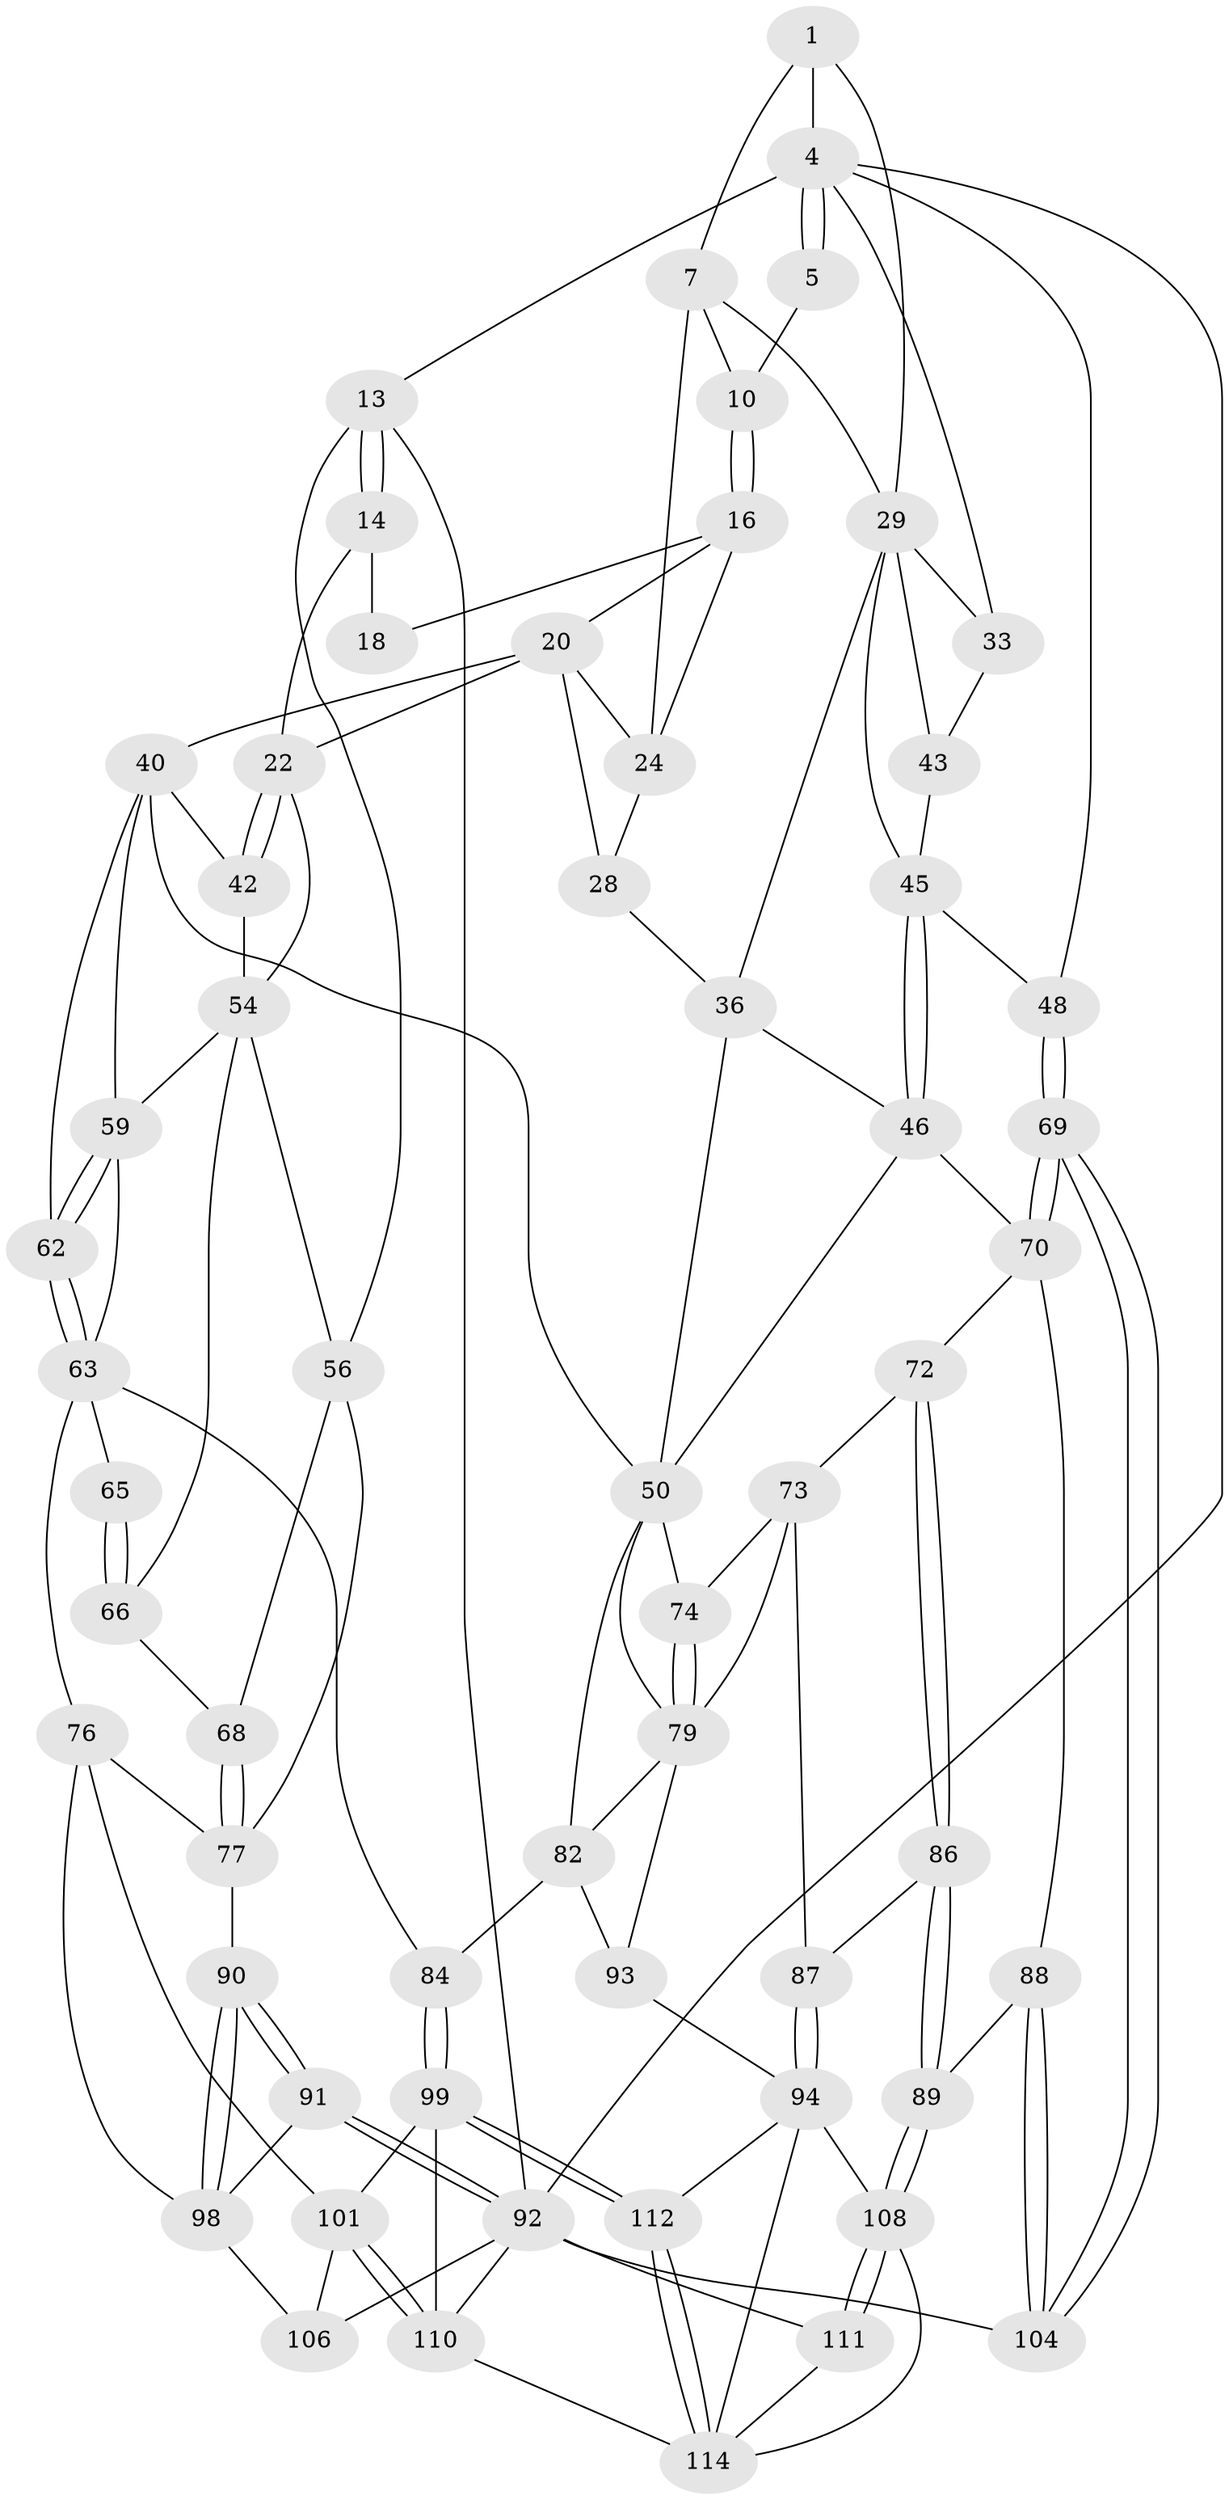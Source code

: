 // original degree distribution, {3: 0.016666666666666666, 4: 0.26666666666666666, 6: 0.25, 5: 0.4666666666666667}
// Generated by graph-tools (version 1.1) at 2025/16/03/09/25 04:16:54]
// undirected, 60 vertices, 138 edges
graph export_dot {
graph [start="1"]
  node [color=gray90,style=filled];
  1 [pos="+0.7113277112769754+0.04742436923870961",super="+6+2"];
  4 [pos="+1+0",super="+12"];
  5 [pos="+0.613203852900526+0"];
  7 [pos="+0.6926227177901615+0.1704688403439229",super="+8"];
  10 [pos="+0.5717535562111434+0.037356264342260734",super="+11"];
  13 [pos="+0+0"];
  14 [pos="+0+0",super="+15"];
  16 [pos="+0.5052726739353742+0.1046789782332687",super="+17"];
  18 [pos="+0.37619064515012773+0"];
  20 [pos="+0.3504930524009404+0.16810121618887044",super="+27+21"];
  22 [pos="+0.21569790660105956+0.12467528072450802",super="+23"];
  24 [pos="+0.5563649295978097+0.1799376062421379",super="+25"];
  28 [pos="+0.5210015829243511+0.21577698791437977",super="+38"];
  29 [pos="+0.8988743717895175+0.08581626314438809",super="+34+30"];
  33 [pos="+0.9741878187316553+0.2481360201884317"];
  36 [pos="+0.6643664716991828+0.26533714507181344",super="+37"];
  40 [pos="+0.33452801106341395+0.30152395576192953",super="+53+41"];
  42 [pos="+0.18457498924425308+0.3215617344448025"];
  43 [pos="+0.9297361781636216+0.31899680426246346"];
  45 [pos="+0.798847480703548+0.417757541496492",super="+49"];
  46 [pos="+0.7583959453916885+0.46672874940942966",super="+47"];
  48 [pos="+1+0.554019757687167"];
  50 [pos="+0.550590311208966+0.4684946953738883",super="+51+58"];
  54 [pos="+0.14370329248192237+0.31582187158572267",super="+55"];
  56 [pos="+0+0.44510480122024104",super="+57"];
  59 [pos="+0.2143247341642316+0.4100785558660271",super="+60"];
  62 [pos="+0.3692076104786496+0.5268295073185125"];
  63 [pos="+0.26152913251246873+0.6223506413527118",super="+75+64"];
  65 [pos="+0.20890924820605272+0.5617502606828971"];
  66 [pos="+0.14063188104175256+0.47530876299288544",super="+67"];
  68 [pos="+0.08284655046579892+0.5527052629462884"];
  69 [pos="+1+0.5754375243614404"];
  70 [pos="+0.9085417770027925+0.6358892094156018",super="+71"];
  72 [pos="+0.7586205747132241+0.5915226730614731"];
  73 [pos="+0.7213330191882662+0.5989975801053615",super="+81"];
  74 [pos="+0.6486785868903326+0.592216660847453"];
  76 [pos="+0.14339553628215518+0.6892048657176454",super="+97"];
  77 [pos="+0.10077393704804721+0.6704393480312487",super="+78"];
  79 [pos="+0.6324518587409955+0.7133892731275241",super="+80"];
  82 [pos="+0.456660938014382+0.7145279117265936",super="+83"];
  84 [pos="+0.3124885399585834+0.7626914532942419"];
  86 [pos="+0.7003884562530182+0.7541434068165815"];
  87 [pos="+0.6688827873182758+0.7550347631873638"];
  88 [pos="+0.8322214522269814+0.7509526986083529"];
  89 [pos="+0.7858887229740744+0.7735905294908828"];
  90 [pos="+0+0.720851092179115"];
  91 [pos="+0+1"];
  92 [pos="+0+1",super="+103+117"];
  93 [pos="+0.5178879041329066+0.8584579417003798"];
  94 [pos="+0.6280206188630654+0.828067366619216",super="+95"];
  98 [pos="+0.10259548261119827+0.8020940384387265",super="+107"];
  99 [pos="+0.31239036680309257+0.7633295237832838",super="+100"];
  101 [pos="+0.1700263562407365+0.842881087791392",super="+102"];
  104 [pos="+1+1"];
  106 [pos="+0.07883648312614025+0.8989886233324161"];
  108 [pos="+0.7931531872824639+0.9537078366563999",super="+109"];
  110 [pos="+0.15113659799789958+0.9569504615828696",super="+113"];
  111 [pos="+1+1"];
  112 [pos="+0.42192539391412937+0.9432831603403133"];
  114 [pos="+0.3891336757578959+1",super="+115+118"];
  1 -- 7;
  1 -- 4;
  1 -- 29;
  4 -- 5;
  4 -- 5;
  4 -- 48;
  4 -- 33;
  4 -- 92;
  4 -- 13;
  5 -- 10;
  7 -- 24 [weight=2];
  7 -- 10;
  7 -- 29;
  10 -- 16;
  10 -- 16;
  13 -- 14;
  13 -- 14;
  13 -- 92;
  13 -- 56;
  14 -- 22;
  14 -- 18;
  16 -- 24;
  16 -- 18 [weight=2];
  16 -- 20;
  20 -- 28 [weight=2];
  20 -- 24;
  20 -- 40;
  20 -- 22;
  22 -- 42;
  22 -- 42;
  22 -- 54;
  24 -- 28;
  28 -- 36;
  29 -- 33;
  29 -- 45;
  29 -- 36;
  29 -- 43;
  33 -- 43;
  36 -- 46;
  36 -- 50;
  40 -- 62;
  40 -- 50;
  40 -- 42;
  40 -- 59;
  42 -- 54;
  43 -- 45;
  45 -- 46;
  45 -- 46;
  45 -- 48;
  46 -- 70;
  46 -- 50;
  48 -- 69;
  48 -- 69;
  50 -- 82;
  50 -- 74;
  50 -- 79;
  54 -- 56;
  54 -- 66;
  54 -- 59;
  56 -- 68;
  56 -- 77;
  59 -- 62;
  59 -- 62;
  59 -- 63;
  62 -- 63;
  62 -- 63;
  63 -- 76;
  63 -- 84;
  63 -- 65;
  65 -- 66 [weight=2];
  65 -- 66;
  66 -- 68;
  68 -- 77;
  68 -- 77;
  69 -- 70;
  69 -- 70;
  69 -- 104;
  69 -- 104;
  70 -- 88;
  70 -- 72;
  72 -- 73;
  72 -- 86;
  72 -- 86;
  73 -- 74;
  73 -- 87;
  73 -- 79;
  74 -- 79;
  74 -- 79;
  76 -- 77;
  76 -- 98;
  76 -- 101;
  77 -- 90;
  79 -- 93;
  79 -- 82;
  82 -- 84;
  82 -- 93;
  84 -- 99;
  84 -- 99;
  86 -- 87;
  86 -- 89;
  86 -- 89;
  87 -- 94;
  87 -- 94;
  88 -- 89;
  88 -- 104;
  88 -- 104;
  89 -- 108;
  89 -- 108;
  90 -- 91;
  90 -- 91;
  90 -- 98;
  90 -- 98;
  91 -- 92;
  91 -- 92;
  91 -- 98;
  92 -- 104;
  92 -- 111;
  92 -- 106;
  92 -- 110;
  93 -- 94;
  94 -- 108;
  94 -- 112;
  94 -- 114;
  98 -- 106;
  99 -- 112;
  99 -- 112;
  99 -- 101;
  99 -- 110;
  101 -- 110 [weight=2];
  101 -- 110;
  101 -- 106;
  108 -- 111;
  108 -- 111;
  108 -- 114;
  110 -- 114;
  111 -- 114;
  112 -- 114;
  112 -- 114;
}
